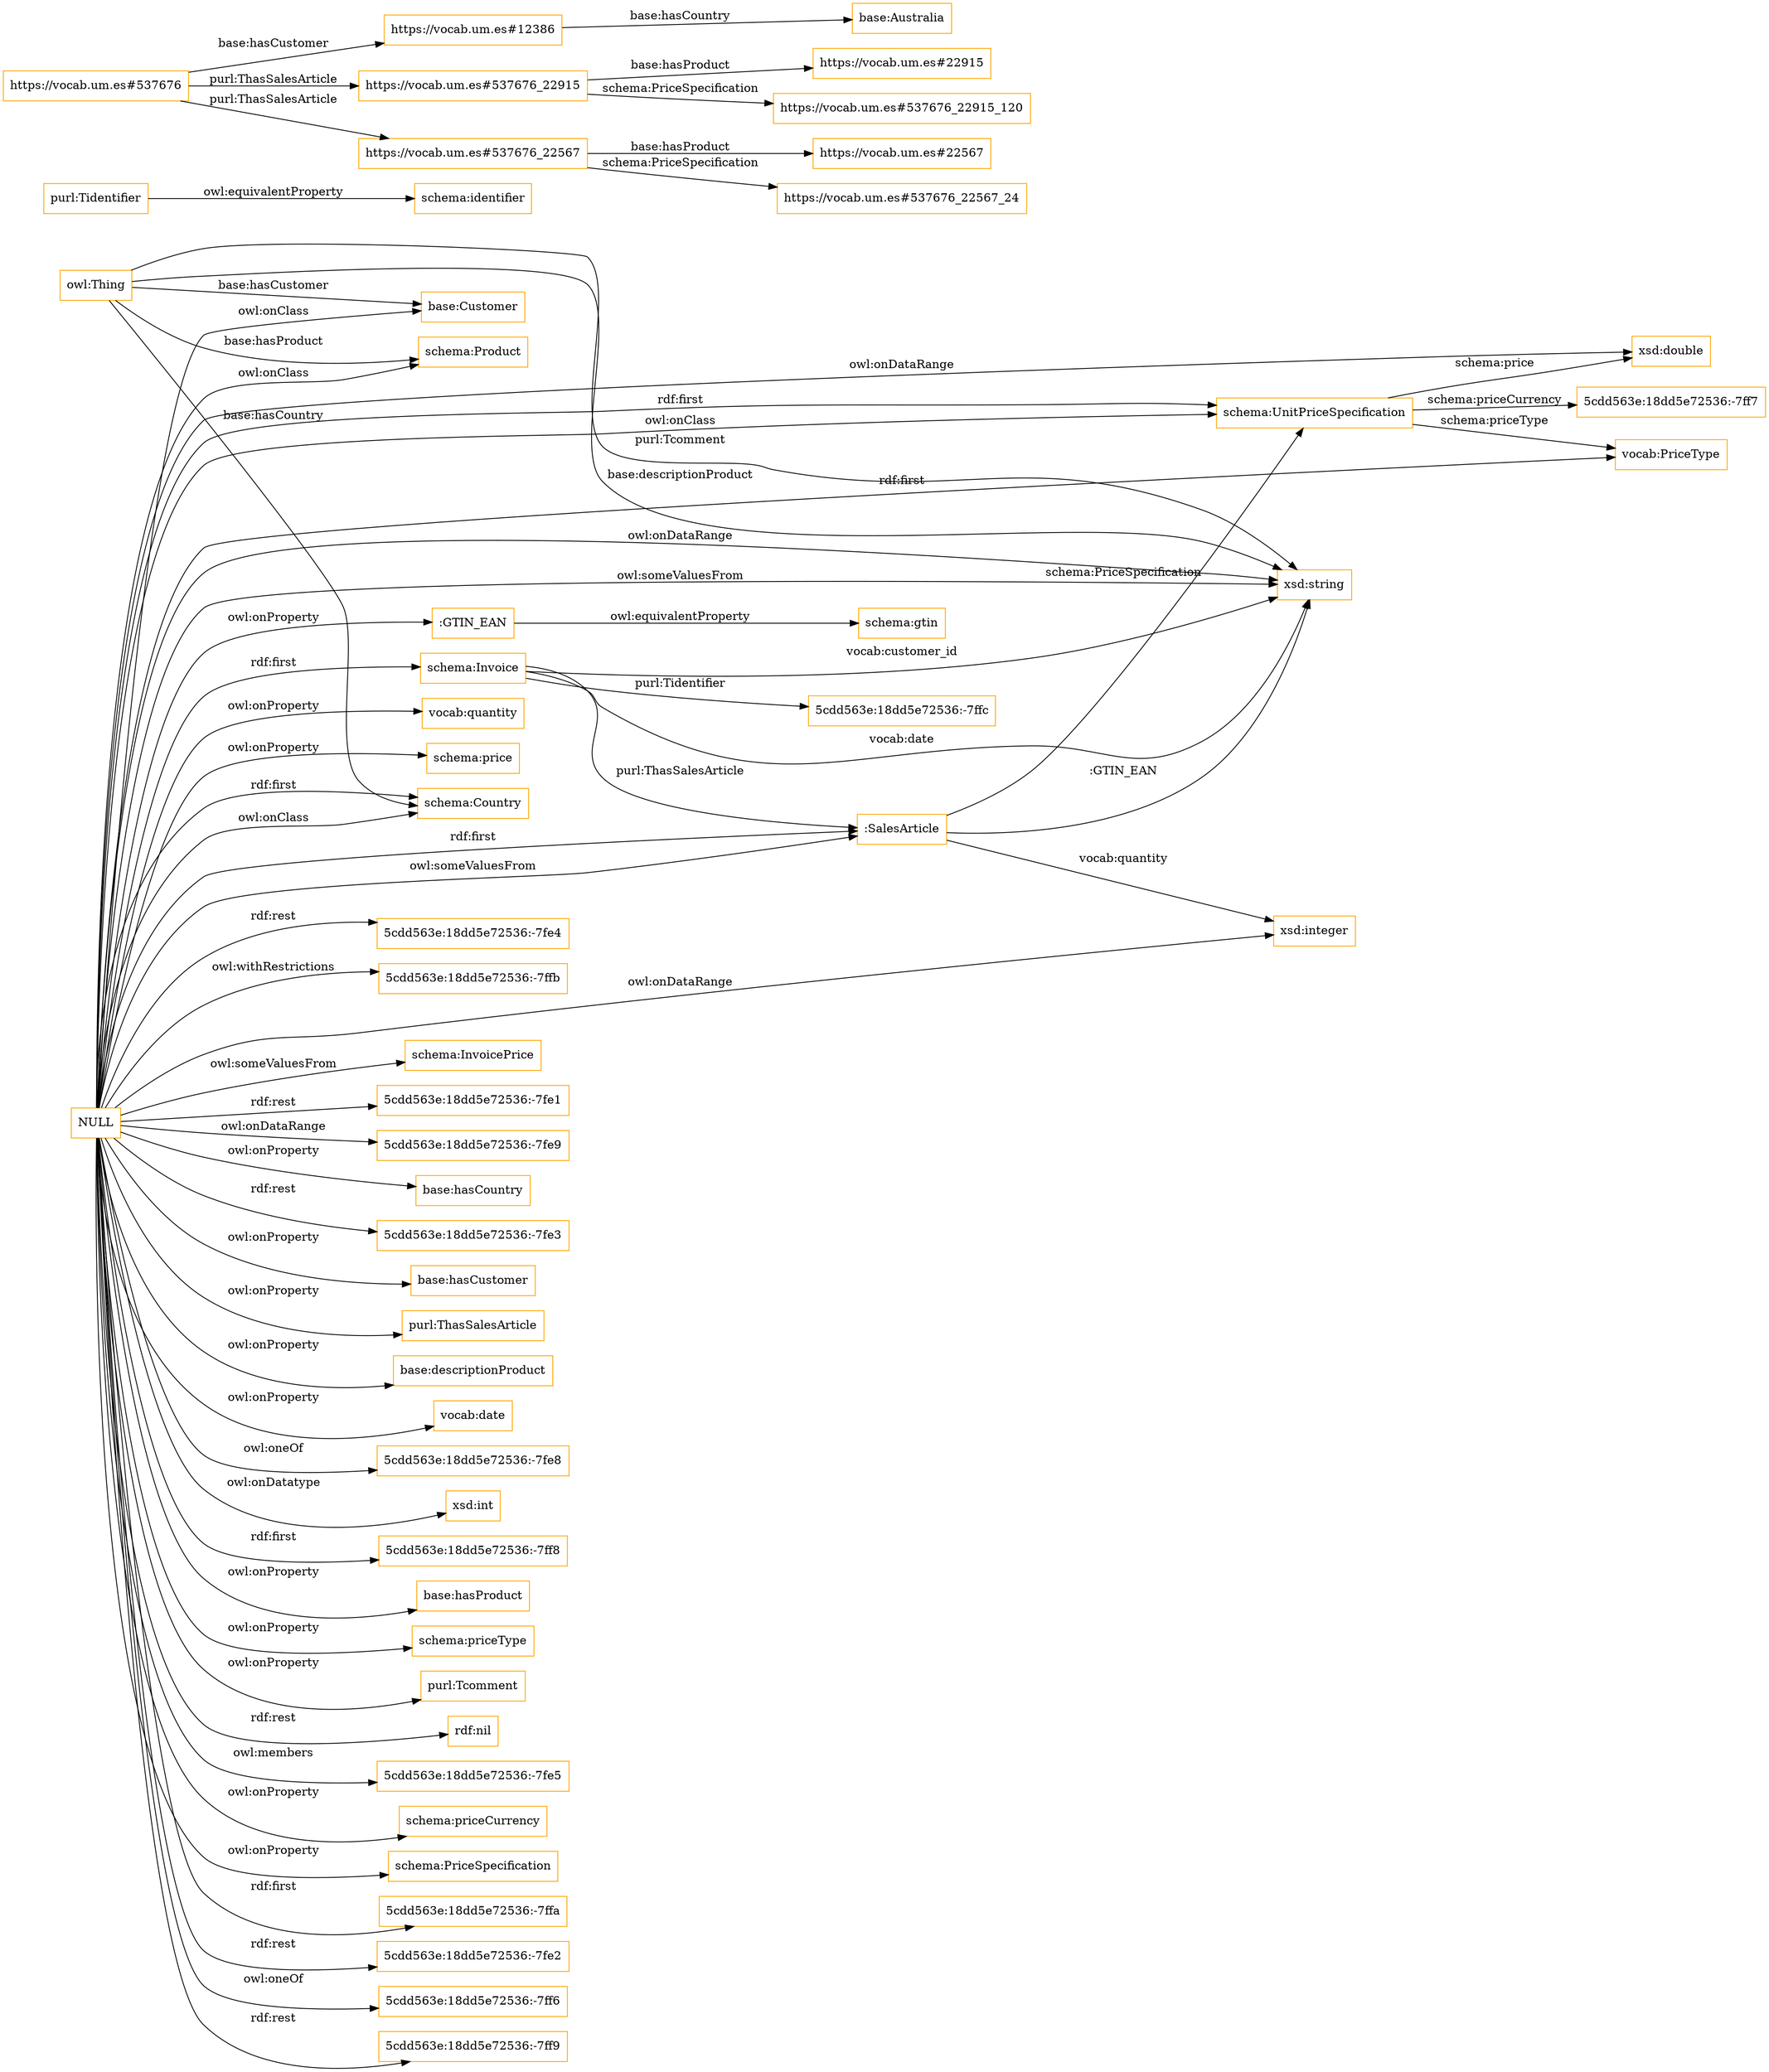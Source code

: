 digraph ar2dtool_diagram { 
rankdir=LR;
size="1501"
node [shape = rectangle, color="orange"]; "vocab:PriceType" "base:Customer" "schema:UnitPriceSpecification" "schema:Product" "schema:InvoicePrice" "schema:Invoice" "schema:Country" ":SalesArticle" ; /*classes style*/
	"NULL" -> "5cdd563e:18dd5e72536:-7fe1" [ label = "rdf:rest" ];
	"NULL" -> "5cdd563e:18dd5e72536:-7fe9" [ label = "owl:onDataRange" ];
	"NULL" -> "schema:Country" [ label = "rdf:first" ];
	"NULL" -> "base:hasCountry" [ label = "owl:onProperty" ];
	"NULL" -> ":SalesArticle" [ label = "rdf:first" ];
	"NULL" -> "schema:UnitPriceSpecification" [ label = "owl:onClass" ];
	"NULL" -> "5cdd563e:18dd5e72536:-7fe3" [ label = "rdf:rest" ];
	"NULL" -> "xsd:integer" [ label = "owl:onDataRange" ];
	"NULL" -> "base:hasCustomer" [ label = "owl:onProperty" ];
	"NULL" -> "purl:ThasSalesArticle" [ label = "owl:onProperty" ];
	"NULL" -> "base:descriptionProduct" [ label = "owl:onProperty" ];
	"NULL" -> "schema:InvoicePrice" [ label = "owl:someValuesFrom" ];
	"NULL" -> "vocab:date" [ label = "owl:onProperty" ];
	"NULL" -> "5cdd563e:18dd5e72536:-7fe8" [ label = "owl:oneOf" ];
	"NULL" -> "xsd:int" [ label = "owl:onDatatype" ];
	"NULL" -> "5cdd563e:18dd5e72536:-7ff8" [ label = "rdf:first" ];
	"NULL" -> "vocab:PriceType" [ label = "rdf:first" ];
	"NULL" -> "base:hasProduct" [ label = "owl:onProperty" ];
	"NULL" -> ":SalesArticle" [ label = "owl:someValuesFrom" ];
	"NULL" -> "schema:priceType" [ label = "owl:onProperty" ];
	"NULL" -> "purl:Tcomment" [ label = "owl:onProperty" ];
	"NULL" -> "rdf:nil" [ label = "rdf:rest" ];
	"NULL" -> "5cdd563e:18dd5e72536:-7fe5" [ label = "owl:members" ];
	"NULL" -> "schema:Invoice" [ label = "rdf:first" ];
	"NULL" -> "schema:priceCurrency" [ label = "owl:onProperty" ];
	"NULL" -> "schema:Product" [ label = "owl:onClass" ];
	"NULL" -> "schema:PriceSpecification" [ label = "owl:onProperty" ];
	"NULL" -> "5cdd563e:18dd5e72536:-7ffa" [ label = "rdf:first" ];
	"NULL" -> "5cdd563e:18dd5e72536:-7fe2" [ label = "rdf:rest" ];
	"NULL" -> "schema:UnitPriceSpecification" [ label = "rdf:first" ];
	"NULL" -> "xsd:string" [ label = "owl:onDataRange" ];
	"NULL" -> "5cdd563e:18dd5e72536:-7ff6" [ label = "owl:oneOf" ];
	"NULL" -> "5cdd563e:18dd5e72536:-7ff9" [ label = "rdf:rest" ];
	"NULL" -> "schema:Country" [ label = "owl:onClass" ];
	"NULL" -> "xsd:double" [ label = "owl:onDataRange" ];
	"NULL" -> ":GTIN_EAN" [ label = "owl:onProperty" ];
	"NULL" -> "vocab:quantity" [ label = "owl:onProperty" ];
	"NULL" -> "base:Customer" [ label = "owl:onClass" ];
	"NULL" -> "schema:price" [ label = "owl:onProperty" ];
	"NULL" -> "5cdd563e:18dd5e72536:-7fe4" [ label = "rdf:rest" ];
	"NULL" -> "5cdd563e:18dd5e72536:-7ffb" [ label = "owl:withRestrictions" ];
	"NULL" -> "xsd:string" [ label = "owl:someValuesFrom" ];
	"purl:Tidentifier" -> "schema:identifier" [ label = "owl:equivalentProperty" ];
	"https://vocab.um.es#537676" -> "https://vocab.um.es#12386" [ label = "base:hasCustomer" ];
	"https://vocab.um.es#537676" -> "https://vocab.um.es#537676_22915" [ label = "purl:ThasSalesArticle" ];
	"https://vocab.um.es#537676" -> "https://vocab.um.es#537676_22567" [ label = "purl:ThasSalesArticle" ];
	"https://vocab.um.es#537676_22567" -> "https://vocab.um.es#22567" [ label = "base:hasProduct" ];
	"https://vocab.um.es#537676_22567" -> "https://vocab.um.es#537676_22567_24" [ label = "schema:PriceSpecification" ];
	"https://vocab.um.es#537676_22915" -> "https://vocab.um.es#22915" [ label = "base:hasProduct" ];
	"https://vocab.um.es#537676_22915" -> "https://vocab.um.es#537676_22915_120" [ label = "schema:PriceSpecification" ];
	"https://vocab.um.es#12386" -> "base:Australia" [ label = "base:hasCountry" ];
	":GTIN_EAN" -> "schema:gtin" [ label = "owl:equivalentProperty" ];
	"schema:Invoice" -> "xsd:string" [ label = "vocab:date" ];
	":SalesArticle" -> "schema:UnitPriceSpecification" [ label = "schema:PriceSpecification" ];
	"owl:Thing" -> "xsd:string" [ label = "purl:Tcomment" ];
	"owl:Thing" -> "schema:Country" [ label = "base:hasCountry" ];
	"owl:Thing" -> "base:Customer" [ label = "base:hasCustomer" ];
	"schema:Invoice" -> ":SalesArticle" [ label = "purl:ThasSalesArticle" ];
	":SalesArticle" -> "xsd:integer" [ label = "vocab:quantity" ];
	"schema:Invoice" -> "5cdd563e:18dd5e72536:-7ffc" [ label = "purl:Tidentifier" ];
	"schema:Invoice" -> "xsd:string" [ label = "vocab:customer_id" ];
	"schema:UnitPriceSpecification" -> "xsd:double" [ label = "schema:price" ];
	":SalesArticle" -> "xsd:string" [ label = ":GTIN_EAN" ];
	"schema:UnitPriceSpecification" -> "vocab:PriceType" [ label = "schema:priceType" ];
	"owl:Thing" -> "xsd:string" [ label = "base:descriptionProduct" ];
	"owl:Thing" -> "schema:Product" [ label = "base:hasProduct" ];
	"schema:UnitPriceSpecification" -> "5cdd563e:18dd5e72536:-7ff7" [ label = "schema:priceCurrency" ];

}
